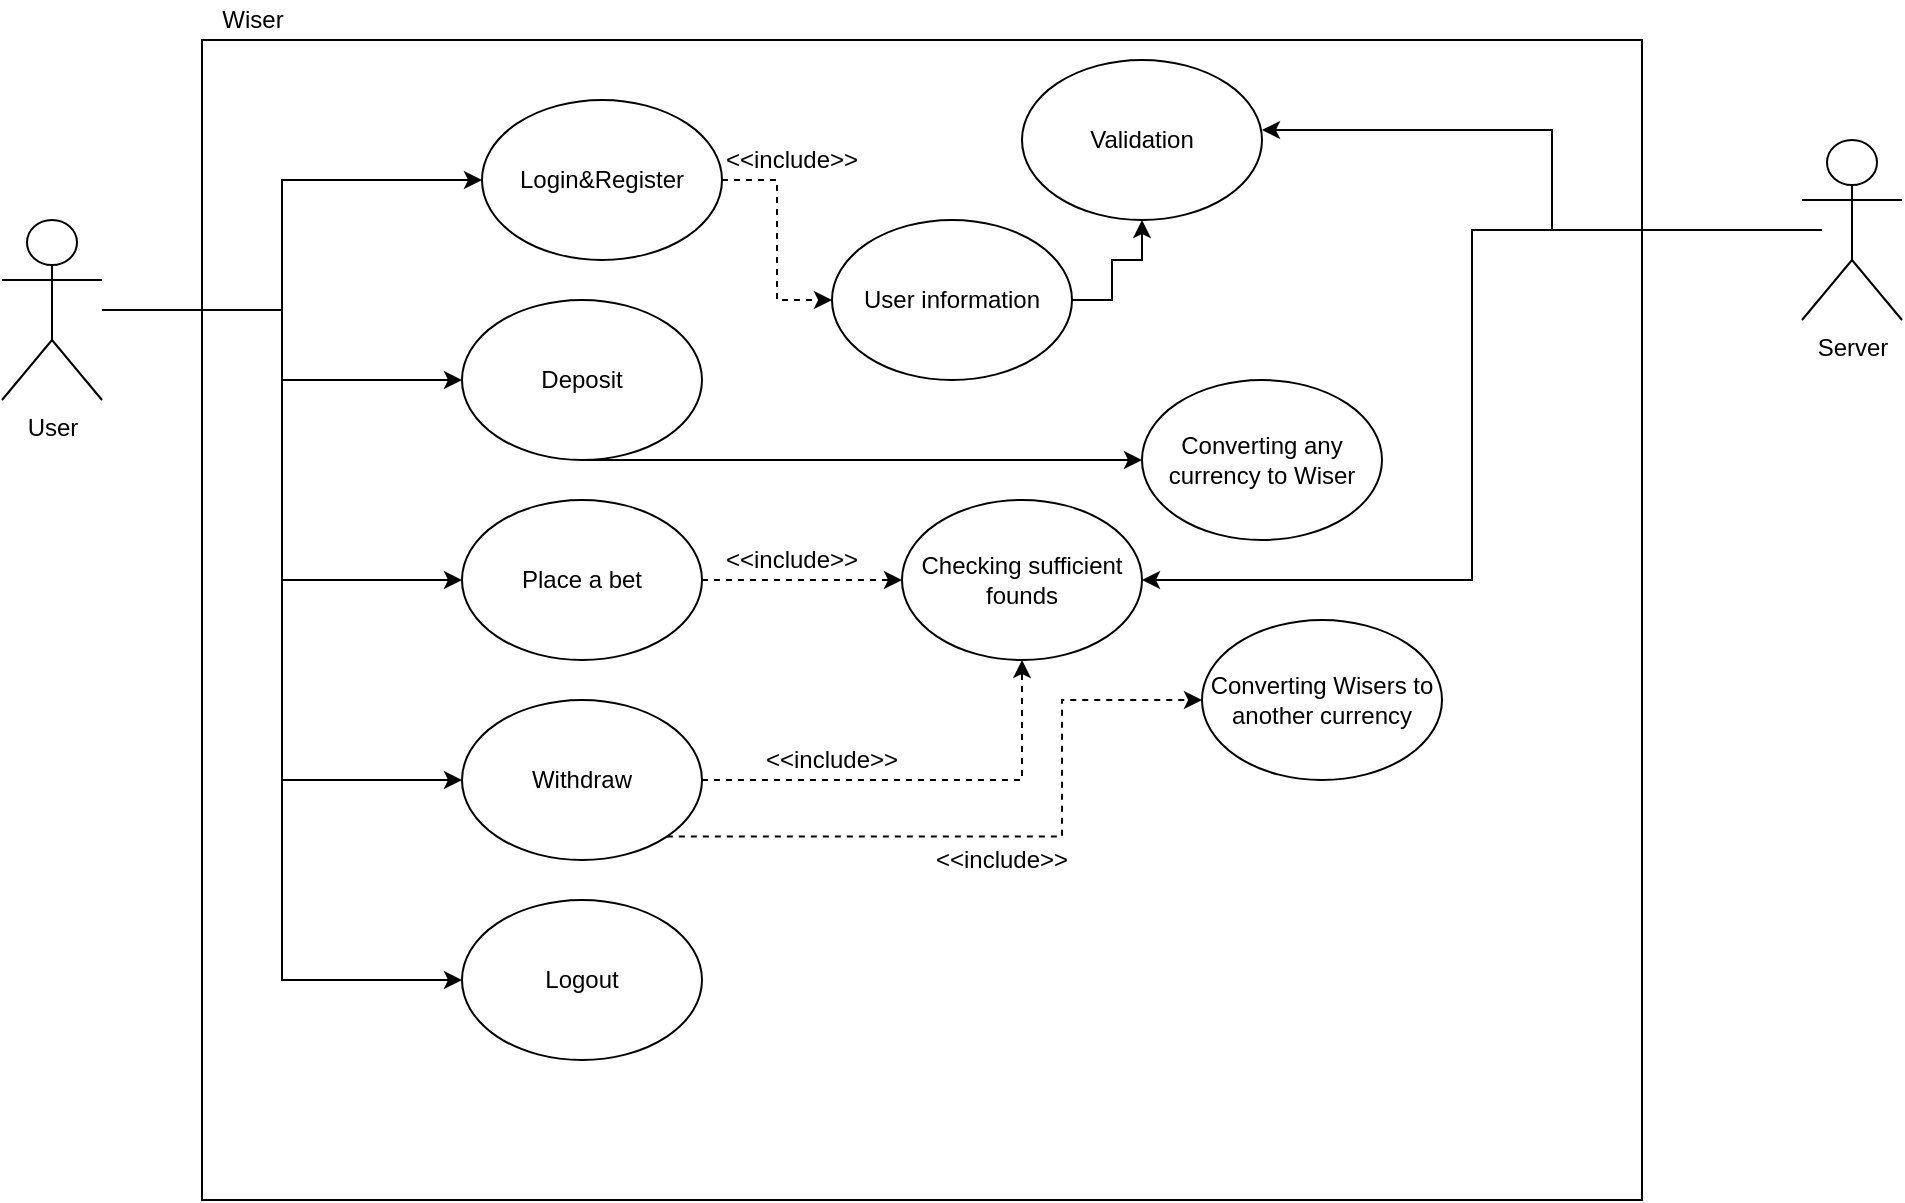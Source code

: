 <mxfile version="14.6.13" type="github"><diagram id="Ge4AcMnmwvzTsxWiYgnc" name="Page-1"><mxGraphModel dx="1384" dy="729" grid="1" gridSize="10" guides="1" tooltips="1" connect="1" arrows="1" fold="1" page="1" pageScale="1" pageWidth="1169" pageHeight="1654" math="0" shadow="0"><root><mxCell id="0"/><mxCell id="1" parent="0"/><mxCell id="DHlL4Odj2zCvKZ8dcCZd-29" style="edgeStyle=orthogonalEdgeStyle;rounded=0;orthogonalLoop=1;jettySize=auto;html=1;entryX=0;entryY=0.5;entryDx=0;entryDy=0;" edge="1" parent="1" source="DHlL4Odj2zCvKZ8dcCZd-1" target="DHlL4Odj2zCvKZ8dcCZd-28"><mxGeometry relative="1" as="geometry"/></mxCell><mxCell id="DHlL4Odj2zCvKZ8dcCZd-1" value="User" style="shape=umlActor;verticalLabelPosition=bottom;verticalAlign=top;html=1;outlineConnect=0;" vertex="1" parent="1"><mxGeometry x="170" y="130" width="50" height="90" as="geometry"/></mxCell><mxCell id="DHlL4Odj2zCvKZ8dcCZd-3" value="Wiser" style="text;html=1;align=center;verticalAlign=middle;resizable=0;points=[];autosize=1;strokeColor=none;" vertex="1" parent="1"><mxGeometry x="270" y="20" width="50" height="20" as="geometry"/></mxCell><mxCell id="DHlL4Odj2zCvKZ8dcCZd-4" value="" style="rounded=0;whiteSpace=wrap;html=1;" vertex="1" parent="1"><mxGeometry x="270" y="40" width="720" height="580" as="geometry"/></mxCell><mxCell id="DHlL4Odj2zCvKZ8dcCZd-24" style="edgeStyle=orthogonalEdgeStyle;rounded=0;orthogonalLoop=1;jettySize=auto;html=1;entryX=0;entryY=0.5;entryDx=0;entryDy=0;dashed=1;" edge="1" parent="1" source="DHlL4Odj2zCvKZ8dcCZd-5" target="DHlL4Odj2zCvKZ8dcCZd-23"><mxGeometry relative="1" as="geometry"/></mxCell><mxCell id="DHlL4Odj2zCvKZ8dcCZd-5" value="Place a bet" style="ellipse;whiteSpace=wrap;html=1;" vertex="1" parent="1"><mxGeometry x="400" y="270" width="120" height="80" as="geometry"/></mxCell><mxCell id="DHlL4Odj2zCvKZ8dcCZd-6" style="edgeStyle=orthogonalEdgeStyle;rounded=0;orthogonalLoop=1;jettySize=auto;html=1;entryX=0;entryY=0.5;entryDx=0;entryDy=0;" edge="1" parent="1" source="DHlL4Odj2zCvKZ8dcCZd-1" target="DHlL4Odj2zCvKZ8dcCZd-5"><mxGeometry relative="1" as="geometry"><Array as="points"><mxPoint x="310" y="175"/><mxPoint x="310" y="310"/></Array></mxGeometry></mxCell><mxCell id="DHlL4Odj2zCvKZ8dcCZd-19" value="" style="edgeStyle=orthogonalEdgeStyle;rounded=0;orthogonalLoop=1;jettySize=auto;html=1;dashed=1;" edge="1" parent="1" source="DHlL4Odj2zCvKZ8dcCZd-7" target="DHlL4Odj2zCvKZ8dcCZd-17"><mxGeometry relative="1" as="geometry"/></mxCell><mxCell id="DHlL4Odj2zCvKZ8dcCZd-7" value="Login&amp;amp;Register" style="ellipse;whiteSpace=wrap;html=1;" vertex="1" parent="1"><mxGeometry x="410" y="70" width="120" height="80" as="geometry"/></mxCell><mxCell id="DHlL4Odj2zCvKZ8dcCZd-8" style="edgeStyle=orthogonalEdgeStyle;rounded=0;orthogonalLoop=1;jettySize=auto;html=1;" edge="1" parent="1" source="DHlL4Odj2zCvKZ8dcCZd-1" target="DHlL4Odj2zCvKZ8dcCZd-7"><mxGeometry relative="1" as="geometry"><Array as="points"><mxPoint x="310" y="175"/><mxPoint x="310" y="110"/></Array></mxGeometry></mxCell><mxCell id="DHlL4Odj2zCvKZ8dcCZd-32" style="edgeStyle=orthogonalEdgeStyle;rounded=0;orthogonalLoop=1;jettySize=auto;html=1;entryX=0;entryY=0.5;entryDx=0;entryDy=0;" edge="1" parent="1" source="DHlL4Odj2zCvKZ8dcCZd-9" target="DHlL4Odj2zCvKZ8dcCZd-31"><mxGeometry relative="1" as="geometry"><Array as="points"><mxPoint x="640" y="250"/><mxPoint x="760" y="250"/></Array></mxGeometry></mxCell><mxCell id="DHlL4Odj2zCvKZ8dcCZd-9" value="Deposit" style="ellipse;whiteSpace=wrap;html=1;" vertex="1" parent="1"><mxGeometry x="400" y="170" width="120" height="80" as="geometry"/></mxCell><mxCell id="DHlL4Odj2zCvKZ8dcCZd-10" style="edgeStyle=orthogonalEdgeStyle;rounded=0;orthogonalLoop=1;jettySize=auto;html=1;entryX=0;entryY=0.5;entryDx=0;entryDy=0;" edge="1" parent="1" source="DHlL4Odj2zCvKZ8dcCZd-1" target="DHlL4Odj2zCvKZ8dcCZd-9"><mxGeometry relative="1" as="geometry"><mxPoint x="220" y="340" as="targetPoint"/></mxGeometry></mxCell><mxCell id="DHlL4Odj2zCvKZ8dcCZd-25" style="edgeStyle=orthogonalEdgeStyle;rounded=0;orthogonalLoop=1;jettySize=auto;html=1;dashed=1;" edge="1" parent="1" source="DHlL4Odj2zCvKZ8dcCZd-11" target="DHlL4Odj2zCvKZ8dcCZd-23"><mxGeometry relative="1" as="geometry"/></mxCell><mxCell id="DHlL4Odj2zCvKZ8dcCZd-11" value="Withdraw" style="ellipse;whiteSpace=wrap;html=1;" vertex="1" parent="1"><mxGeometry x="400" y="370" width="120" height="80" as="geometry"/></mxCell><mxCell id="DHlL4Odj2zCvKZ8dcCZd-12" style="edgeStyle=orthogonalEdgeStyle;rounded=0;orthogonalLoop=1;jettySize=auto;html=1;entryX=0;entryY=0.5;entryDx=0;entryDy=0;" edge="1" parent="1" source="DHlL4Odj2zCvKZ8dcCZd-1" target="DHlL4Odj2zCvKZ8dcCZd-11"><mxGeometry relative="1" as="geometry"><mxPoint x="170" y="420" as="targetPoint"/></mxGeometry></mxCell><mxCell id="DHlL4Odj2zCvKZ8dcCZd-15" style="edgeStyle=orthogonalEdgeStyle;rounded=0;orthogonalLoop=1;jettySize=auto;html=1;" edge="1" parent="1"><mxGeometry relative="1" as="geometry"><mxPoint x="1080" y="134.97" as="sourcePoint"/><mxPoint x="800" y="84.97" as="targetPoint"/><Array as="points"><mxPoint x="945" y="84.97"/></Array></mxGeometry></mxCell><mxCell id="DHlL4Odj2zCvKZ8dcCZd-36" style="edgeStyle=orthogonalEdgeStyle;rounded=0;orthogonalLoop=1;jettySize=auto;html=1;entryX=1;entryY=0.5;entryDx=0;entryDy=0;" edge="1" parent="1" source="DHlL4Odj2zCvKZ8dcCZd-14" target="DHlL4Odj2zCvKZ8dcCZd-23"><mxGeometry relative="1" as="geometry"/></mxCell><mxCell id="DHlL4Odj2zCvKZ8dcCZd-14" value="Server" style="shape=umlActor;verticalLabelPosition=bottom;verticalAlign=top;html=1;outlineConnect=0;" vertex="1" parent="1"><mxGeometry x="1070" y="90" width="50" height="90" as="geometry"/></mxCell><mxCell id="DHlL4Odj2zCvKZ8dcCZd-16" value="Validation" style="ellipse;whiteSpace=wrap;html=1;" vertex="1" parent="1"><mxGeometry x="680" y="50" width="120" height="80" as="geometry"/></mxCell><mxCell id="DHlL4Odj2zCvKZ8dcCZd-22" style="edgeStyle=orthogonalEdgeStyle;rounded=0;orthogonalLoop=1;jettySize=auto;html=1;entryX=0.5;entryY=1;entryDx=0;entryDy=0;" edge="1" parent="1" source="DHlL4Odj2zCvKZ8dcCZd-17" target="DHlL4Odj2zCvKZ8dcCZd-16"><mxGeometry relative="1" as="geometry"><Array as="points"><mxPoint x="725" y="170"/><mxPoint x="725" y="150"/><mxPoint x="740" y="150"/></Array></mxGeometry></mxCell><mxCell id="DHlL4Odj2zCvKZ8dcCZd-17" value="User information" style="ellipse;whiteSpace=wrap;html=1;" vertex="1" parent="1"><mxGeometry x="585" y="130" width="120" height="80" as="geometry"/></mxCell><mxCell id="DHlL4Odj2zCvKZ8dcCZd-21" value="&amp;lt;&amp;lt;include&amp;gt;&amp;gt;" style="text;html=1;strokeColor=none;fillColor=none;align=center;verticalAlign=middle;whiteSpace=wrap;rounded=0;" vertex="1" parent="1"><mxGeometry x="545" y="90" width="40" height="20" as="geometry"/></mxCell><mxCell id="DHlL4Odj2zCvKZ8dcCZd-34" style="edgeStyle=orthogonalEdgeStyle;rounded=0;orthogonalLoop=1;jettySize=auto;html=1;entryX=0;entryY=0.5;entryDx=0;entryDy=0;exitX=1;exitY=1;exitDx=0;exitDy=0;dashed=1;" edge="1" parent="1" source="DHlL4Odj2zCvKZ8dcCZd-11" target="DHlL4Odj2zCvKZ8dcCZd-33"><mxGeometry relative="1" as="geometry"><Array as="points"><mxPoint x="700" y="438"/><mxPoint x="700" y="370"/></Array></mxGeometry></mxCell><mxCell id="DHlL4Odj2zCvKZ8dcCZd-23" value="Checking sufficient founds" style="ellipse;whiteSpace=wrap;html=1;" vertex="1" parent="1"><mxGeometry x="620" y="270" width="120" height="80" as="geometry"/></mxCell><mxCell id="DHlL4Odj2zCvKZ8dcCZd-26" value="&amp;lt;&amp;lt;include&amp;gt;&amp;gt;" style="text;html=1;strokeColor=none;fillColor=none;align=center;verticalAlign=middle;whiteSpace=wrap;rounded=0;" vertex="1" parent="1"><mxGeometry x="545" y="290" width="40" height="20" as="geometry"/></mxCell><mxCell id="DHlL4Odj2zCvKZ8dcCZd-27" value="&amp;lt;&amp;lt;include&amp;gt;&amp;gt;" style="text;html=1;strokeColor=none;fillColor=none;align=center;verticalAlign=middle;whiteSpace=wrap;rounded=0;" vertex="1" parent="1"><mxGeometry x="565" y="390" width="40" height="20" as="geometry"/></mxCell><mxCell id="DHlL4Odj2zCvKZ8dcCZd-28" value="Logout" style="ellipse;whiteSpace=wrap;html=1;" vertex="1" parent="1"><mxGeometry x="400" y="470" width="120" height="80" as="geometry"/></mxCell><mxCell id="DHlL4Odj2zCvKZ8dcCZd-30" style="edgeStyle=orthogonalEdgeStyle;rounded=0;orthogonalLoop=1;jettySize=auto;html=1;entryX=0;entryY=0.5;entryDx=0;entryDy=0;" edge="1" parent="1" source="DHlL4Odj2zCvKZ8dcCZd-1" target="DHlL4Odj2zCvKZ8dcCZd-28"><mxGeometry relative="1" as="geometry"/></mxCell><mxCell id="DHlL4Odj2zCvKZ8dcCZd-31" value="Converting any currency to Wiser" style="ellipse;whiteSpace=wrap;html=1;" vertex="1" parent="1"><mxGeometry x="740" y="210" width="120" height="80" as="geometry"/></mxCell><mxCell id="DHlL4Odj2zCvKZ8dcCZd-33" value="Converting Wisers to another currency" style="ellipse;whiteSpace=wrap;html=1;" vertex="1" parent="1"><mxGeometry x="770" y="330" width="120" height="80" as="geometry"/></mxCell><mxCell id="DHlL4Odj2zCvKZ8dcCZd-35" value="&amp;lt;&amp;lt;include&amp;gt;&amp;gt;" style="text;html=1;strokeColor=none;fillColor=none;align=center;verticalAlign=middle;whiteSpace=wrap;rounded=0;" vertex="1" parent="1"><mxGeometry x="650" y="440" width="40" height="20" as="geometry"/></mxCell></root></mxGraphModel></diagram></mxfile>